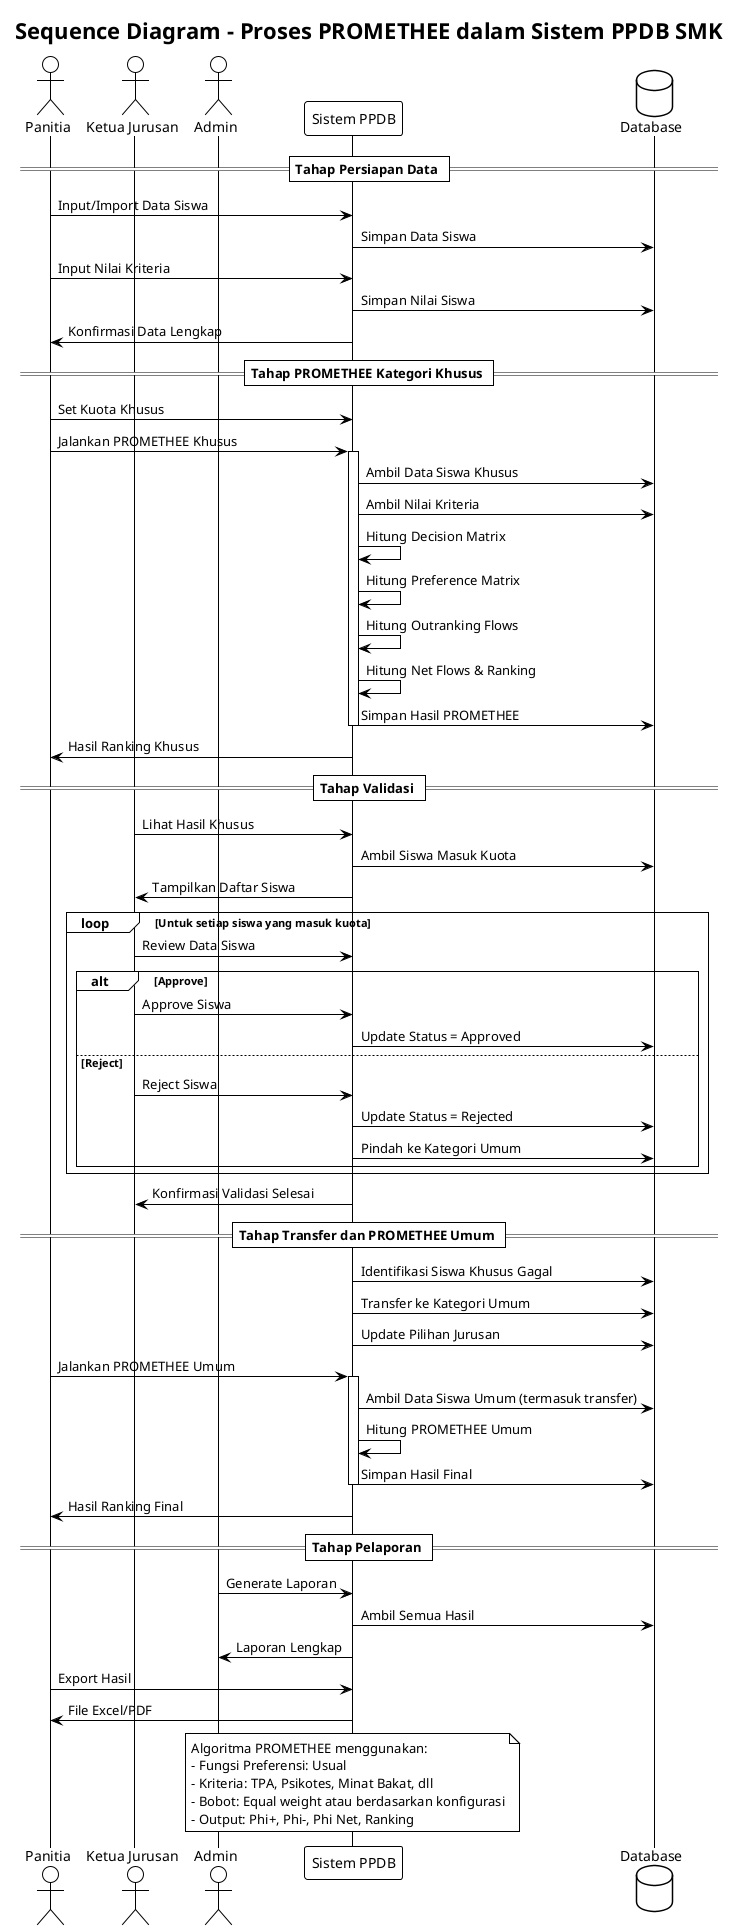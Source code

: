 @startuml
!theme plain
title Sequence Diagram - Proses PROMETHEE dalam Sistem PPDB SMK

actor Panitia
actor "Ketua Jurusan" as KJ
actor Admin
participant "Sistem PPDB" as System
database "Database" as DB

== Tahap Persiapan Data ==
Panitia -> System: Input/Import Data Siswa
System -> DB: Simpan Data Siswa
Panitia -> System: Input Nilai Kriteria
System -> DB: Simpan Nilai Siswa
System -> Panitia: Konfirmasi Data Lengkap

== Tahap PROMETHEE Kategori Khusus ==
Panitia -> System: Set Kuota Khusus
Panitia -> System: Jalankan PROMETHEE Khusus
activate System
System -> DB: Ambil Data Siswa Khusus
System -> DB: Ambil Nilai Kriteria
System -> System: Hitung Decision Matrix
System -> System: Hitung Preference Matrix
System -> System: Hitung Outranking Flows
System -> System: Hitung Net Flows & Ranking
System -> DB: Simpan Hasil PROMETHEE
deactivate System
System -> Panitia: Hasil Ranking Khusus

== Tahap Validasi ==
KJ -> System: Lihat Hasil Khusus
System -> DB: Ambil Siswa Masuk Kuota
System -> KJ: Tampilkan Daftar Siswa

loop Untuk setiap siswa yang masuk kuota
    KJ -> System: Review Data Siswa
    alt Approve
        KJ -> System: Approve Siswa
        System -> DB: Update Status = Approved
    else Reject
        KJ -> System: Reject Siswa
        System -> DB: Update Status = Rejected
        System -> DB: Pindah ke Kategori Umum
    end
end

System -> KJ: Konfirmasi Validasi Selesai

== Tahap Transfer dan PROMETHEE Umum ==
System -> DB: Identifikasi Siswa Khusus Gagal
System -> DB: Transfer ke Kategori Umum
System -> DB: Update Pilihan Jurusan

Panitia -> System: Jalankan PROMETHEE Umum
activate System
System -> DB: Ambil Data Siswa Umum (termasuk transfer)
System -> System: Hitung PROMETHEE Umum
System -> DB: Simpan Hasil Final
deactivate System
System -> Panitia: Hasil Ranking Final

== Tahap Pelaporan ==
Admin -> System: Generate Laporan
System -> DB: Ambil Semua Hasil
System -> Admin: Laporan Lengkap

Panitia -> System: Export Hasil
System -> Panitia: File Excel/PDF

note over System
  Algoritma PROMETHEE menggunakan:
  - Fungsi Preferensi: Usual
  - Kriteria: TPA, Psikotes, Minat Bakat, dll
  - Bobot: Equal weight atau berdasarkan konfigurasi
  - Output: Phi+, Phi-, Phi Net, Ranking
end note

@enduml
